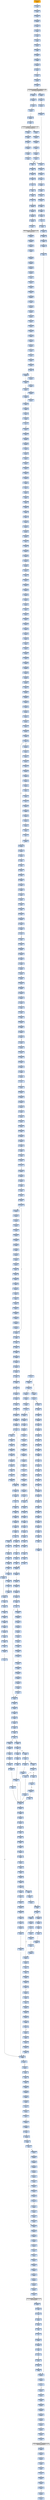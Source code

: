 strict digraph G {
	graph [bgcolor=transparent,
		name=G
	];
	node [color=lightsteelblue,
		fillcolor=lightsteelblue,
		shape=rectangle,
		style=filled
	];
	"0x00441e9a"	[label="0x00441e9a
jmp"];
	"0x00441ef7"	[label="0x00441ef7
cmpl"];
	"0x00441e9a" -> "0x00441ef7"	[color="#000000"];
	"0x004410bc"	[label="0x004410bc
pushl"];
	"0x004410be"	[label="0x004410be
call"];
	"0x004410bc" -> "0x004410be"	[color="#000000"];
	"0x00441e39"	[label="0x00441e39
movl"];
	"0x00441e3c"	[label="0x00441e3c
shll"];
	"0x00441e39" -> "0x00441e3c"	[color="#000000"];
	"0x004418eb"	[label="0x004418eb
andl"];
	"0x004418f0"	[label="0x004418f0
subl"];
	"0x004418eb" -> "0x004418f0"	[color="#000000"];
	"0x00441a86"	[label="0x00441a86
pushl"];
	"0x00441a87"	[label="0x00441a87
movl"];
	"0x00441a86" -> "0x00441a87"	[color="#000000"];
	"0x004419c9"	[label="0x004419c9
movl"];
	"0x004419cc"	[label="0x004419cc
movl"];
	"0x004419c9" -> "0x004419cc"	[color="#000000"];
	"0x00441002"	[label="0x00441002
call"];
	"0x0044100a"	[label="0x0044100a
popl"];
	"0x00441002" -> "0x0044100a"	[color="#000000"];
	"0x00441935"	[label="0x00441935
movl"];
	"0x00441939"	[label="0x00441939
movl"];
	"0x00441935" -> "0x00441939"	[color="#000000"];
	"0x004419a3"	[label="0x004419a3
popl"];
	"0x004419a4"	[label="0x004419a4
movb"];
	"0x004419a3" -> "0x004419a4"	[color="#000000"];
	"0x0044103c"	[label="0x0044103c
call"];
	GETMODULEHANDLEA_KERNEL32_DLL	[color=lightgrey,
		fillcolor=lightgrey,
		label="GETMODULEHANDLEA_KERNEL32_DLL
GETMODULEHANDLEA"];
	"0x0044103c" -> GETMODULEHANDLEA_KERNEL32_DLL	[color="#000000"];
	"0x00441287"	[label="0x00441287
testl"];
	GETMODULEHANDLEA_KERNEL32_DLL -> "0x00441287"	[color="#000000"];
	"0x00441042"	[label="0x00441042
movl"];
	GETMODULEHANDLEA_KERNEL32_DLL -> "0x00441042"	[color="#000000"];
	"0x00441a82"	[label="0x00441a82
popl"];
	"0x00441a83"	[label="0x00441a83
ret"];
	"0x00441a82" -> "0x00441a83"	[color="#000000"];
	"0x00441ef5"	[label="0x00441ef5
addl"];
	"0x00441ef5" -> "0x00441ef7"	[color="#000000"];
	"0x00441eae"	[label="0x00441eae
movb"];
	"0x00441eb2"	[label="0x00441eb2
movl"];
	"0x00441eae" -> "0x00441eb2"	[color="#000000"];
	"0x00441af8"	[label="0x00441af8
popl"];
	"0x00441af9"	[label="0x00441af9
addl"];
	"0x00441af8" -> "0x00441af9"	[color="#000000"];
	"0x00441926"	[label="0x00441926
addl"];
	"0x00441929"	[label="0x00441929
incl"];
	"0x00441926" -> "0x00441929"	[color="#000000"];
	"0x00441e55"	[label="0x00441e55
addl"];
	"0x00441e58"	[label="0x00441e58
orl"];
	"0x00441e55" -> "0x00441e58"	[color="#000000"];
	VIRTUALPROTECT_KERNEL32_DLL	[color=lightgrey,
		fillcolor=lightgrey,
		label="VIRTUALPROTECT_KERNEL32_DLL
VIRTUALPROTECT"];
	"0x004413ff"	[label="0x004413ff
popl"];
	VIRTUALPROTECT_KERNEL32_DLL -> "0x004413ff"	[color="#000000"];
	"0x00441a89"	[label="0x00441a89
xorl"];
	"0x00441a87" -> "0x00441a89"	[color="#000000"];
	"0x00441e41"	[label="0x00441e41
incl"];
	"0x00441e42"	[label="0x00441e42
movb"];
	"0x00441e41" -> "0x00441e42"	[color="#000000"];
	"0x00441cc3"	[label="0x00441cc3
jne"];
	"0x00441ccd"	[label="0x00441ccd
movb"];
	"0x00441cc3" -> "0x00441ccd"	[color="#000000",
		label=T];
	"0x00441cc5"	[label="0x00441cc5
incl"];
	"0x00441cc3" -> "0x00441cc5"	[color="#000000",
		label=F];
	"0x00441831"	[label="0x00441831
ret"];
	"0x00441af1"	[label="0x00441af1
movl"];
	"0x00441831" -> "0x00441af1"	[color="#000000"];
	"0x004418d3"	[label="0x004418d3
jl"];
	"0x00441922"	[label="0x00441922
movl"];
	"0x004418d3" -> "0x00441922"	[color="#000000",
		label=T];
	"0x004418d5"	[label="0x004418d5
movl"];
	"0x004418d3" -> "0x004418d5"	[color="#000000",
		label=F];
	"0x00441d3c"	[label="0x00441d3c
movl"];
	"0x00441d3e"	[label="0x00441d3e
movl"];
	"0x00441d3c" -> "0x00441d3e"	[color="#000000"];
	"0x00441ee0"	[label="0x00441ee0
addl"];
	"0x00441ee2"	[label="0x00441ee2
shrl"];
	"0x00441ee0" -> "0x00441ee2"	[color="#000000"];
	"0x00441367"	[label="0x00441367
addl"];
	"0x0044136e"	[label="0x0044136e
jmp"];
	"0x00441367" -> "0x0044136e"	[color="#000000"];
	"0x00441900"	[label="0x00441900
movl"];
	"0x00441904"	[label="0x00441904
shll"];
	"0x00441900" -> "0x00441904"	[color="#000000"];
	"0x00441a07"	[label="0x00441a07
jae"];
	"0x00441a1d"	[label="0x00441a1d
cmpl"];
	"0x00441a07" -> "0x00441a1d"	[color="#000000",
		label=T];
	"0x00441a09"	[label="0x00441a09
movl"];
	"0x00441a07" -> "0x00441a09"	[color="#000000",
		label=F];
	"0x00441b71"	[label="0x00441b71
pushl"];
	"0x00441b72"	[label="0x00441b72
pushl"];
	"0x00441b71" -> "0x00441b72"	[color="#000000"];
	"0x004412be"	[label="0x004412be
addl"];
	"0x004412c0"	[label="0x004412c0
addl"];
	"0x004412be" -> "0x004412c0"	[color="#000000"];
	"0x004417de"	[label="0x004417de
movl"];
	"0x004417e0"	[label="0x004417e0
movl"];
	"0x004417de" -> "0x004417e0"	[color="#000000"];
	"0x00441406"	[label="0x00441406
addl"];
	"0x0044140c"	[label="0x0044140c
popl"];
	"0x00441406" -> "0x0044140c"	[color="#000000"];
	"0x004419a6"	[label="0x004419a6
popl"];
	"0x004419a7"	[label="0x004419a7
addl"];
	"0x004419a6" -> "0x004419a7"	[color="#000000"];
	VIRTUALFREE_KERNEL32_DLL	[color=lightgrey,
		fillcolor=lightgrey,
		label="VIRTUALFREE_KERNEL32_DLL
VIRTUALFREE"];
	"0x004411a8"	[label="0x004411a8
movl"];
	VIRTUALFREE_KERNEL32_DLL -> "0x004411a8"	[color="#000000"];
	"0x00441b98"	[label="0x00441b98
movb"];
	"0x00441b9c"	[label="0x00441b9c
incl"];
	"0x00441b98" -> "0x00441b9c"	[color="#000000"];
	"0x00441879"	[label="0x00441879
movl"];
	"0x0044187e"	[label="0x0044187e
movl"];
	"0x00441879" -> "0x0044187e"	[color="#000000"];
	"0x00441f4c"	[label="0x00441f4c
movb"];
	"0x00441f4e"	[label="0x00441f4e
movb"];
	"0x00441f4c" -> "0x00441f4e"	[color="#000000"];
	"0x00441f31"	[label="0x00441f31
movl"];
	"0x00441f37"	[label="0x00441f37
movl"];
	"0x00441f31" -> "0x00441f37"	[color="#000000"];
	"0x00441e72"	[label="0x00441e72
subl"];
	"0x00441e74"	[label="0x00441e74
addl"];
	"0x00441e72" -> "0x00441e74"	[color="#000000"];
	"0x0044199d"	[label="0x0044199d
cmpl"];
	"0x0044199f"	[label="0x0044199f
jb"];
	"0x0044199d" -> "0x0044199f"	[color="#000000"];
	"0x004416eb"	[label="0x004416eb
pushl"];
	"0x004416ec"	[label="0x004416ec
leal"];
	"0x004416eb" -> "0x004416ec"	[color="#000000"];
	"0x00441cb9"	[label="0x00441cb9
xorl"];
	"0x00441cbb"	[label="0x00441cbb
cmpb"];
	"0x00441cb9" -> "0x00441cbb"	[color="#000000"];
	"0x004418a5"	[label="0x004418a5
movl"];
	"0x004418a9"	[label="0x004418a9
shll"];
	"0x004418a5" -> "0x004418a9"	[color="#000000"];
	"0x00441a8b"	[label="0x00441a8b
xorl"];
	"0x00441a89" -> "0x00441a8b"	[color="#000000"];
	"0x004417d9"	[label="0x004417d9
addl"];
	"0x004417db"	[label="0x004417db
movl"];
	"0x004417d9" -> "0x004417db"	[color="#000000"];
	"0x00441400"	[label="0x00441400
movl"];
	"0x004413ff" -> "0x00441400"	[color="#000000"];
	"0x004417e5"	[label="0x004417e5
jae"];
	"0x004417e7"	[label="0x004417e7
popl"];
	"0x004417e5" -> "0x004417e7"	[color="#000000",
		label=F];
	"0x00441a2c"	[label="0x00441a2c
cmpl"];
	"0x00441a2f"	[label="0x00441a2f
jae"];
	"0x00441a2c" -> "0x00441a2f"	[color="#000000"];
	"0x00441e2b"	[label="0x00441e2b
movl"];
	"0x00441e2e"	[label="0x00441e2e
leal"];
	"0x00441e2b" -> "0x00441e2e"	[color="#000000"];
	"0x00441f61"	[label="0x00441f61
movl"];
	"0x00441f63"	[label="0x00441f63
jmp"];
	"0x00441f61" -> "0x00441f63"	[color="#000000"];
	"0x004419d0"	[label="0x004419d0
shll"];
	"0x004419cc" -> "0x004419d0"	[color="#000000"];
	"0x00441bad"	[label="0x00441bad
movl"];
	"0x00441baf"	[label="0x00441baf
call"];
	"0x00441bad" -> "0x00441baf"	[color="#000000"];
	"0x00441055"	[label="0x00441055
stosl"];
	"0x00441056"	[label="0x00441056
movb"];
	"0x00441055" -> "0x00441056"	[color="#000000"];
	"0x004417bd"	[label="0x004417bd
incl"];
	"0x004417be"	[label="0x004417be
movb"];
	"0x004417bd" -> "0x004417be"	[color="#000000"];
	"0x00441a27"	[label="0x00441a27
addl"];
	"0x00441a2a"	[label="0x00441a2a
jmp"];
	"0x00441a27" -> "0x00441a2a"	[color="#000000"];
	"0x00441840"	[label="0x00441840
movl"];
	"0x00441845"	[label="0x00441845
movl"];
	"0x00441840" -> "0x00441845"	[color="#000000"];
	"0x004412b3"	[label="0x004412b3
addl"];
	"0x004412b9"	[label="0x004412b9
movl"];
	"0x004412b3" -> "0x004412b9"	[color="#000000"];
	"0x00441398"	[label="0x00441398
pushl"];
	"0x0044139a"	[label="0x0044139a
pushl"];
	"0x00441398" -> "0x0044139a"	[color="#000000"];
	"0x00441a16"	[label="0x00441a16
movb"];
	"0x00441a19"	[label="0x00441a19
movl"];
	"0x00441a16" -> "0x00441a19"	[color="#000000"];
	"0x00441a5d"	[label="0x00441a5d
addl"];
	"0x00441a5f"	[label="0x00441a5f
movl"];
	"0x00441a5d" -> "0x00441a5f"	[color="#000000"];
	"0x004410b7"	[label="0x004410b7
pushl"];
	"0x004410b7" -> "0x004410bc"	[color="#000000"];
	"0x0044108d"	[label="0x0044108d
movl"];
	"0x00441093"	[label="0x00441093
orl"];
	"0x0044108d" -> "0x00441093"	[color="#000000"];
	"0x0044103b"	[label="0x0044103b
pushl"];
	"0x0044103b" -> "0x0044103c"	[color="#000000"];
	"0x00441966"	[label="0x00441966
movl"];
	"0x0044196d"	[label="0x0044196d
movb"];
	"0x00441966" -> "0x0044196d"	[color="#000000"];
	"0x00441161"	[label="0x00441161
movl"];
	"0x00441163"	[label="0x00441163
addl"];
	"0x00441161" -> "0x00441163"	[color="#000000"];
	"0x00441e3f"	[label="0x00441e3f
movb"];
	"0x00441e3f" -> "0x00441e41"	[color="#000000"];
	"0x00441ee4"	[label="0x00441ee4
movl"];
	"0x00441ee2" -> "0x00441ee4"	[color="#000000"];
	"0x0044104e"	[label="0x0044104e
pushl"];
	"0x0044104f"	[label="0x0044104f
call"];
	"0x0044104e" -> "0x0044104f"	[color="#000000"];
	"0x00441a31"	[label="0x00441a31
movl"];
	"0x00441a36"	[label="0x00441a36
jmp"];
	"0x00441a31" -> "0x00441a36"	[color="#000000"];
	"0x00441f57"	[label="0x00441f57
movl"];
	"0x00441f5b"	[label="0x00441f5b
addl"];
	"0x00441f57" -> "0x00441f5b"	[color="#000000"];
	"0x00441960"	[label="0x00441960
xorl"];
	"0x00441962"	[label="0x00441962
testl"];
	"0x00441960" -> "0x00441962"	[color="#000000"];
	"0x004417ad"	[label="0x004417ad
pushl"];
	"0x004417ae"	[label="0x004417ae
cmpl"];
	"0x004417ad" -> "0x004417ae"	[color="#000000"];
	"0x00441f82"	[label="0x00441f82
popl"];
	"0x00441f83"	[label="0x00441f83
movb"];
	"0x00441f82" -> "0x00441f83"	[color="#000000"];
	"0x00441416"	[label="0x00441416
jne"];
	"0x00441420"	[label="0x00441420
pushl"];
	"0x00441416" -> "0x00441420"	[color="#000000",
		label=T];
	"0x00441e82"	[label="0x00441e82
andl"];
	"0x00441e88"	[label="0x00441e88
shrl"];
	"0x00441e82" -> "0x00441e88"	[color="#000000"];
	"0x00441a75"	[label="0x00441a75
addl"];
	"0x00441a77"	[label="0x00441a77
movl"];
	"0x00441a75" -> "0x00441a77"	[color="#000000"];
	"0x00441a5a"	[label="0x00441a5a
movl"];
	"0x00441a5a" -> "0x00441a5d"	[color="#000000"];
	"0x004418c9"	[label="0x004418c9
cmpl"];
	"0x004418cc"	[label="0x004418cc
movl"];
	"0x004418c9" -> "0x004418cc"	[color="#000000"];
	"0x00441866"	[label="0x00441866
movb"];
	"0x00441869"	[label="0x00441869
movl"];
	"0x00441866" -> "0x00441869"	[color="#000000"];
	"0x00441a22"	[label="0x00441a22
cmpl"];
	"0x00441a25"	[label="0x00441a25
sbbl"];
	"0x00441a22" -> "0x00441a25"	[color="#000000"];
	"0x0044102f"	[label="0x0044102f
jne"];
	"0x00441035"	[label="0x00441035
leal"];
	"0x0044102f" -> "0x00441035"	[color="#000000",
		label=F];
	"0x00441882"	[label="0x00441882
movl"];
	"0x0044187e" -> "0x00441882"	[color="#000000"];
	"0x004410f1"	[label="0x004410f1
pushl"];
	"0x004410f7"	[label="0x004410f7
pushl"];
	"0x004410f1" -> "0x004410f7"	[color="#000000"];
	"0x00441949"	[label="0x00441949
je"];
	"0x0044195a"	[label="0x0044195a
movl"];
	"0x00441949" -> "0x0044195a"	[color="#000000",
		label=T];
	"0x0044198b"	[label="0x0044198b
movl"];
	"0x0044198f"	[label="0x0044198f
leal"];
	"0x0044198b" -> "0x0044198f"	[color="#000000"];
	"0x00441ce7"	[label="0x00441ce7
popl"];
	"0x00441ce8"	[label="0x00441ce8
movb"];
	"0x00441ce7" -> "0x00441ce8"	[color="#000000"];
	"0x0044111d"	[label="0x0044111d
xorl"];
	"0x0044111f"	[label="0x0044111f
orl"];
	"0x0044111d" -> "0x0044111f"	[color="#000000"];
	"0x00441d2d"	[label="0x00441d2d
cmpl"];
	"0x00441d32"	[label="0x00441d32
jae"];
	"0x00441d2d" -> "0x00441d32"	[color="#000000"];
	"0x00441062"	[label="0x00441062
jmp"];
	"0x00441062" -> "0x0044108d"	[color="#000000"];
	"0x00441405"	[label="0x00441405
pushl"];
	"0x00441400" -> "0x00441405"	[color="#000000"];
	"0x00441ab3"	[label="0x00441ab3
jb"];
	"0x00441ab5"	[label="0x00441ab5
movl"];
	"0x00441ab3" -> "0x00441ab5"	[color="#000000",
		label=F];
	"0x00441d3a"	[label="0x00441d3a
incl"];
	"0x00441d3b"	[label="0x00441d3b
incl"];
	"0x00441d3a" -> "0x00441d3b"	[color="#000000"];
	"0x00441b6c"	[label="0x00441b6c
pushl"];
	"0x00441b6d"	[label="0x00441b6d
pushl"];
	"0x00441b6c" -> "0x00441b6d"	[color="#000000"];
	"0x00441a44"	[label="0x00441a44
cmpl"];
	"0x00441a47"	[label="0x00441a47
jae"];
	"0x00441a44" -> "0x00441a47"	[color="#000000"];
	"0x00441f86"	[label="0x00441f86
addl"];
	"0x00441f89"	[label="0x00441f89
ret"];
	"0x00441f86" -> "0x00441f89"	[color="#000000"];
	"0x004412c8"	[label="0x004412c8
je"];
	"0x00441373"	[label="0x00441373
movl"];
	"0x004412c8" -> "0x00441373"	[color="#000000",
		label=T];
	"0x004412c6"	[label="0x004412c6
testl"];
	"0x004412c0" -> "0x004412c6"	[color="#000000"];
	"0x00441ac2"	[label="0x00441ac2
call"];
	"0x0044180f"	[label="0x0044180f
movl"];
	"0x00441ac2" -> "0x0044180f"	[color="#000000"];
	"0x00441106"	[label="0x00441106
jne"];
	"0x00441155"	[label="0x00441155
jmp"];
	"0x00441106" -> "0x00441155"	[color="#000000",
		label=T];
	"0x00441108"	[label="0x00441108
incb"];
	"0x00441106" -> "0x00441108"	[color="#000000",
		label=F];
	"0x00441726"	[label="0x00441726
movl"];
	"0x00441729"	[label="0x00441729
addl"];
	"0x00441726" -> "0x00441729"	[color="#000000"];
	"0x004410fc"	[label="0x004410fc
call"];
	"0x004416c8"	[label="0x004416c8
movl"];
	"0x004410fc" -> "0x004416c8"	[color="#000000"];
	"0x00441f3d"	[label="0x00441f3d
incl"];
	"0x00441f3e"	[label="0x00441f3e
leal"];
	"0x00441f3d" -> "0x00441f3e"	[color="#000000"];
	"0x004410eb"	[label="0x004410eb
addl"];
	"0x004410eb" -> "0x004410f1"	[color="#000000"];
	"0x00441911"	[label="0x00441911
movl"];
	"0x00441915"	[label="0x00441915
andl"];
	"0x00441911" -> "0x00441915"	[color="#000000"];
	"0x00441f03"	[label="0x00441f03
testl"];
	"0x00441f05"	[label="0x00441f05
je"];
	"0x00441f03" -> "0x00441f05"	[color="#000000"];
	"0x00441022"	[label="0x00441022
cmpl"];
	"0x00441029"	[label="0x00441029
movl"];
	"0x00441022" -> "0x00441029"	[color="#000000"];
	"0x00441271"	[label="0x00441271
movl"];
	"0x00441274"	[label="0x00441274
testl"];
	"0x00441271" -> "0x00441274"	[color="#000000"];
	"0x004412f0"	[label="0x004412f0
popl"];
	"0x004412f1"	[label="0x004412f1
jne"];
	"0x004412f0" -> "0x004412f1"	[color="#000000"];
	"0x004417e8"	[label="0x004417e8
movl"];
	"0x004417e7" -> "0x004417e8"	[color="#000000"];
	"0x00441eec"	[label="0x00441eec
subl"];
	"0x00441eee"	[label="0x00441eee
andl"];
	"0x00441eec" -> "0x00441eee"	[color="#000000"];
	"0x004419f4"	[label="0x004419f4
movl"];
	"0x004419f9"	[label="0x004419f9
subl"];
	"0x004419f4" -> "0x004419f9"	[color="#000000"];
	"0x0044190f"	[label="0x0044190f
movl"];
	"0x0044190f" -> "0x00441911"	[color="#000000"];
	"0x00441f0d"	[label="0x00441f0d
movl"];
	"0x00441f14"	[label="0x00441f14
jmp"];
	"0x00441f0d" -> "0x00441f14"	[color="#000000"];
	"0x00441a6f"	[label="0x00441a6f
shrl"];
	"0x00441a71"	[label="0x00441a71
movl"];
	"0x00441a6f" -> "0x00441a71"	[color="#000000"];
	"0x00441a6c"	[label="0x00441a6c
subl"];
	"0x00441a6e"	[label="0x00441a6e
popl"];
	"0x00441a6c" -> "0x00441a6e"	[color="#000000"];
	"0x00441ec8"	[label="0x00441ec8
cmpl"];
	"0x00441ecb"	[label="0x00441ecb
movl"];
	"0x00441ec8" -> "0x00441ecb"	[color="#000000"];
	"0x00441e7d"	[label="0x00441e7d
movl"];
	"0x00441e80"	[label="0x00441e80
subl"];
	"0x00441e7d" -> "0x00441e80"	[color="#000000"];
	"0x00441b5a"	[label="0x00441b5a
call"];
	"0x00441b63"	[label="0x00441b63
subl"];
	"0x00441b5a" -> "0x00441b63"	[color="#000000"];
	"0x00441b55"	[label="0x00441b55
repz"];
	"0x00441b57"	[label="0x00441b57
movl"];
	"0x00441b55" -> "0x00441b57"	[color="#000000"];
	"0x00441e26"	[label="0x00441e26
cmpl"];
	"0x00441e29"	[label="0x00441e29
jb"];
	"0x00441e26" -> "0x00441e29"	[color="#000000"];
	"0x0044105d"	[label="0x0044105d
jne"];
	"0x0044105f"	[label="0x0044105f
leal"];
	"0x0044105d" -> "0x0044105f"	[color="#000000",
		label=F];
	"0x00441172"	[label="0x00441172
repz"];
	"0x00441174"	[label="0x00441174
movl"];
	"0x00441172" -> "0x00441174"	[color="#000000"];
	"0x0044193d"	[label="0x0044193d
jge"];
	"0x00441943"	[label="0x00441943
cmpl"];
	"0x0044193d" -> "0x00441943"	[color="#000000",
		label=F];
	"0x00441a1b"	[label="0x00441a1b
jmp"];
	"0x00441a19" -> "0x00441a1b"	[color="#000000"];
	"0x00441eb8"	[label="0x00441eb8
movl"];
	"0x00441ebc"	[label="0x00441ebc
andl"];
	"0x00441eb8" -> "0x00441ebc"	[color="#000000"];
	"0x004417a8"	[label="0x004417a8
movl"];
	"0x004417a8" -> "0x004417ad"	[color="#000000"];
	"0x004418e9"	[label="0x004418e9
movl"];
	"0x004418e9" -> "0x004418eb"	[color="#000000"];
	"0x00441f49"	[label="0x00441f49
subl"];
	"0x00441f4b"	[label="0x00441f4b
incl"];
	"0x00441f49" -> "0x00441f4b"	[color="#000000"];
	"0x00441095"	[label="0x00441095
je"];
	"0x00441093" -> "0x00441095"	[color="#000000"];
	"0x00441f25"	[label="0x00441f25
movl"];
	"0x00441f2b"	[label="0x00441f2b
movl"];
	"0x00441f25" -> "0x00441f2b"	[color="#000000"];
	"0x0044183d"	[label="0x0044183d
movl"];
	"0x0044183f"	[label="0x0044183f
pushl"];
	"0x0044183d" -> "0x0044183f"	[color="#000000"];
	"0x004418c4"	[label="0x004418c4
movl"];
	"0x004418c7"	[label="0x004418c7
addl"];
	"0x004418c4" -> "0x004418c7"	[color="#000000"];
	"0x004412a2"	[label="0x004412a2
movl"];
	"0x0044136e" -> "0x004412a2"	[color="#000000"];
	"0x004419c7"	[label="0x004419c7
movl"];
	"0x004419c7" -> "0x004419c9"	[color="#000000"];
	"0x004419d3"	[label="0x004419d3
andl"];
	"0x004419d9"	[label="0x004419d9
orl"];
	"0x004419d3" -> "0x004419d9"	[color="#000000"];
	"0x00441f45"	[label="0x00441f45
jae"];
	"0x00441f47"	[label="0x00441f47
movl"];
	"0x00441f45" -> "0x00441f47"	[color="#000000",
		label=F];
	"0x00441103"	[label="0x00441103
cmpb"];
	"0x00441103" -> "0x00441106"	[color="#000000"];
	"0x004411ae"	[label="0x004411ae
orl"];
	"0x004411a8" -> "0x004411ae"	[color="#000000"];
	"0x0044183f" -> "0x00441840"	[color="#000000"];
	"0x00441aaf"	[label="0x00441aaf
incl"];
	"0x00441ab0"	[label="0x00441ab0
cmpl"];
	"0x00441aaf" -> "0x00441ab0"	[color="#000000"];
	"0x00441f07"	[label="0x00441f07
movl"];
	"0x00441f07" -> "0x00441f0d"	[color="#000000"];
	"0x004416dc"	[label="0x004416dc
movl"];
	"0x004416e3"	[label="0x004416e3
movl"];
	"0x004416dc" -> "0x004416e3"	[color="#000000"];
	"0x004411b0"	[label="0x004411b0
je"];
	"0x004411ae" -> "0x004411b0"	[color="#000000"];
	"0x00441cb2"	[label="0x00441cb2
movb"];
	"0x00441cb2" -> "0x00441cb9"	[color="#000000"];
	"0x00441a3d"	[label="0x00441a3d
movl"];
	"0x00441a42"	[label="0x00441a42
jmp"];
	"0x00441a3d" -> "0x00441a42"	[color="#000000"];
	"0x00441e6d"	[label="0x00441e6d
movl"];
	"0x00441e6d" -> "0x00441e72"	[color="#000000"];
	"0x00441a62"	[label="0x00441a62
movl"];
	"0x00441a5f" -> "0x00441a62"	[color="#000000"];
	"0x00441ccb"	[label="0x00441ccb
jmp"];
	"0x00441cd4"	[label="0x00441cd4
movl"];
	"0x00441ccb" -> "0x00441cd4"	[color="#000000"];
	"0x00441e5a"	[label="0x00441e5a
movl"];
	"0x00441e58" -> "0x00441e5a"	[color="#000000"];
	"0x00441871"	[label="0x00441871
incl"];
	"0x00441872"	[label="0x00441872
incl"];
	"0x00441871" -> "0x00441872"	[color="#000000"];
	"0x00441b0d"	[label="0x00441b0d
movl"];
	"0x00441b0f"	[label="0x00441b0f
leal"];
	"0x00441b0d" -> "0x00441b0f"	[color="#000000"];
	"0x00441abd"	[label="0x00441abd
pushl"];
	"0x00441abd" -> "0x00441ac2"	[color="#000000"];
	"0x00441a8d"	[label="0x00441a8d
leal"];
	"0x00441a8b" -> "0x00441a8d"	[color="#000000"];
	"0x00441918"	[label="0x00441918
repz"];
	"0x0044191a"	[label="0x0044191a
movl"];
	"0x00441918" -> "0x0044191a"	[color="#000000"];
	"0x00441cea"	[label="0x00441cea
popl"];
	"0x00441ce8" -> "0x00441cea"	[color="#000000"];
	"0x00441365"	[label="0x00441365
movl"];
	"0x004412f1" -> "0x00441365"	[color="#000000",
		label=T];
	"0x004419a1"	[label="0x004419a1
popl"];
	"0x004419a2"	[label="0x004419a2
popl"];
	"0x004419a1" -> "0x004419a2"	[color="#000000"];
	"0x00441931"	[label="0x00441931
movl"];
	"0x00441931" -> "0x00441935"	[color="#000000"];
	"0x004419d0" -> "0x004419d3"	[color="#000000"];
	"0x004416d2"	[label="0x004416d2
leal"];
	"0x004416d6"	[label="0x004416d6
pushl"];
	"0x004416d2" -> "0x004416d6"	[color="#000000"];
	"0x00441bac"	[label="0x00441bac
pushl"];
	"0x00441bac" -> "0x00441bad"	[color="#000000"];
	"0x00441b08"	[label="0x00441b08
movl"];
	"0x00441b0c"	[label="0x00441b0c
pushl"];
	"0x00441b08" -> "0x00441b0c"	[color="#000000"];
	"0x0044188e"	[label="0x0044188e
movl"];
	"0x00441892"	[label="0x00441892
movl"];
	"0x0044188e" -> "0x00441892"	[color="#000000"];
	"0x004419e1"	[label="0x004419e1
movl"];
	"0x004419e4"	[label="0x004419e4
movl"];
	"0x004419e1" -> "0x004419e4"	[color="#000000"];
	"0x0044140f"	[label="0x0044140f
movl"];
	"0x00441415"	[label="0x00441415
popa"];
	"0x0044140f" -> "0x00441415"	[color="#000000"];
	"0x0044110f"	[label="0x0044110f
pushl"];
	"0x00441110"	[label="0x00441110
pushl"];
	"0x0044110f" -> "0x00441110"	[color="#000000"];
	"0x0044190d"	[label="0x0044190d
repz"];
	"0x0044190d" -> "0x0044190f"	[color="#000000"];
	"0x004417f2"	[label="0x004417f2
subl"];
	"0x004417f4"	[label="0x004417f4
shrl"];
	"0x004417f2" -> "0x004417f4"	[color="#000000"];
	"0x0044100e"	[label="0x0044100e
call"];
	"0x00441014"	[label="0x00441014
popl"];
	"0x0044100e" -> "0x00441014"	[color="#000000"];
	"0x00441a25" -> "0x00441a27"	[color="#000000"];
	"0x004410a1"	[label="0x004410a1
leal"];
	"0x00441095" -> "0x004410a1"	[color="#000000",
		label=T];
	"0x00441179"	[label="0x00441179
repz"];
	"0x0044117b"	[label="0x0044117b
popl"];
	"0x00441179" -> "0x0044117b"	[color="#000000"];
	"0x00441b59"	[label="0x00441b59
stosb"];
	"0x00441b57" -> "0x00441b59"	[color="#000000"];
	"0x00441378"	[label="0x00441378
movl"];
	"0x0044137b"	[label="0x0044137b
addl"];
	"0x00441378" -> "0x0044137b"	[color="#000000"];
	"0x004419b1"	[label="0x004419b1
pushl"];
	"0x004419b2"	[label="0x004419b2
pushl"];
	"0x004419b1" -> "0x004419b2"	[color="#000000"];
	"0x00441114"	[label="0x00441114
subl"];
	"0x00441117"	[label="0x00441117
movl"];
	"0x00441114" -> "0x00441117"	[color="#000000"];
	"0x004417ee"	[label="0x004417ee
movl"];
	"0x004417ee" -> "0x004417f2"	[color="#000000"];
	"0x00441e80" -> "0x00441e82"	[color="#000000"];
	"0x00441aa8"	[label="0x00441aa8
addl"];
	"0x00441aab"	[label="0x00441aab
shll"];
	"0x00441aa8" -> "0x00441aab"	[color="#000000"];
	"0x00441058"	[label="0x00441058
scasb"];
	"0x00441056" -> "0x00441058"	[color="#000000"];
	"0x00441a11"	[label="0x00441a11
shrl"];
	"0x00441a14"	[label="0x00441a14
xorl"];
	"0x00441a11" -> "0x00441a14"	[color="#000000"];
	"0x00441f85"	[label="0x00441f85
popl"];
	"0x00441f83" -> "0x00441f85"	[color="#000000"];
	"0x004417c2"	[label="0x004417c2
movl"];
	"0x004417be" -> "0x004417c2"	[color="#000000"];
	"0x004419ad"	[label="0x004419ad
ret"];
	"0x004419a7" -> "0x004419ad"	[color="#000000"];
	"0x00441f43"	[label="0x00441f43
movl"];
	"0x00441f43" -> "0x00441f45"	[color="#000000"];
	"0x0044139d"	[label="0x0044139d
pushl"];
	"0x0044139e"	[label="0x0044139e
call"];
	"0x0044139d" -> "0x0044139e"	[color="#000000"];
	"0x00441806"	[label="0x00441806
popl"];
	"0x00441807"	[label="0x00441807
movl"];
	"0x00441806" -> "0x00441807"	[color="#000000"];
	"0x0044115f"	[label="0x0044115f
movl"];
	"0x00441155" -> "0x0044115f"	[color="#000000"];
	"0x00441826"	[label="0x00441826
movl"];
	"0x0044182c"	[label="0x0044182c
addl"];
	"0x00441826" -> "0x0044182c"	[color="#000000"];
	"0x00441384"	[label="0x00441384
jmp"];
	"0x00441384" -> "0x00441271"	[color="#000000"];
	"0x00441b74"	[label="0x00441b74
movl"];
	"0x00441b72" -> "0x00441b74"	[color="#000000"];
	"0x00441b69"	[label="0x00441b69
pushl"];
	"0x00441b6a"	[label="0x00441b6a
movl"];
	"0x00441b69" -> "0x00441b6a"	[color="#000000"];
	"0x00441ce6"	[label="0x00441ce6
popl"];
	"0x00441ce6" -> "0x00441ce7"	[color="#000000"];
	"0x00441993"	[label="0x00441993
incl"];
	"0x00441994"	[label="0x00441994
movl"];
	"0x00441993" -> "0x00441994"	[color="#000000"];
	"0x004418f2"	[label="0x004418f2
addl"];
	"0x004418f0" -> "0x004418f2"	[color="#000000"];
	"0x00441ece"	[label="0x00441ece
movl"];
	"0x00441ed1"	[label="0x00441ed1
jae"];
	"0x00441ece" -> "0x00441ed1"	[color="#000000"];
	"0x00441986"	[label="0x00441986
xorl"];
	"0x00441988"	[label="0x00441988
movb"];
	"0x00441986" -> "0x00441988"	[color="#000000"];
	"0x00441389"	[label="0x00441389
movl"];
	"0x0044138f"	[label="0x0044138f
movl"];
	"0x00441389" -> "0x0044138f"	[color="#000000"];
	"0x00441e31"	[label="0x00441e31
cmpl"];
	"0x00441e34"	[label="0x00441e34
jb"];
	"0x00441e31" -> "0x00441e34"	[color="#000000"];
	"0x00441a58"	[label="0x00441a58
movl"];
	"0x00441a58" -> "0x00441a5a"	[color="#000000"];
	"0x0044137e"	[label="0x0044137e
movl"];
	"0x0044137b" -> "0x0044137e"	[color="#000000"];
	"0x00441afe"	[label="0x00441afe
popl"];
	"0x00441af9" -> "0x00441afe"	[color="#000000"];
	"0x00441bb4"	[label="0x00441bb4
testb"];
	"0x004419ad" -> "0x00441bb4"	[color="#000000"];
	"0x00441ca3"	[label="0x00441ca3
testb"];
	"0x004419ad" -> "0x00441ca3"	[color="#000000"];
	"0x0044189a"	[label="0x0044189a
movl"];
	"0x00441892" -> "0x0044189a"	[color="#000000"];
	"0x004416ea"	[label="0x004416ea
pushl"];
	"0x004416e3" -> "0x004416ea"	[color="#000000"];
	"0x0044100b"	[label="0x0044100b
incl"];
	"0x0044100c"	[label="0x0044100c
pushl"];
	"0x0044100b" -> "0x0044100c"	[color="#000000"];
	"0x00441a20"	[label="0x00441a20
jae"];
	"0x00441a1d" -> "0x00441a20"	[color="#000000"];
	"0x0044185c"	[label="0x0044185c
cmpl"];
	"0x0044185e"	[label="0x0044185e
movl"];
	"0x0044185c" -> "0x0044185e"	[color="#000000"];
	"0x0044183a"	[label="0x0044183a
pushl"];
	"0x0044183b"	[label="0x0044183b
pushl"];
	"0x0044183a" -> "0x0044183b"	[color="#000000"];
	"0x00441964"	[label="0x00441964
jbe"];
	"0x00441962" -> "0x00441964"	[color="#000000"];
	"0x0044192b"	[label="0x0044192b
addl"];
	"0x0044192e"	[label="0x0044192e
cmpl"];
	"0x0044192b" -> "0x0044192e"	[color="#000000"];
	"0x004418f8"	[label="0x004418f8
movb"];
	"0x004418fa"	[label="0x004418fa
movl"];
	"0x004418f8" -> "0x004418fa"	[color="#000000"];
	"0x00441718"	[label="0x00441718
testb"];
	"0x00441f89" -> "0x00441718"	[color="#000000"];
	"0x00441834"	[label="0x00441834
subl"];
	"0x00441834" -> "0x0044183a"	[color="#000000"];
	"0x00441ab9"	[label="0x00441ab9
leal"];
	"0x00441abc"	[label="0x00441abc
pushl"];
	"0x00441ab9" -> "0x00441abc"	[color="#000000"];
	"0x0044117c"	[label="0x0044117c
pushl"];
	"0x0044117b" -> "0x0044117c"	[color="#000000"];
	"0x00441059"	[label="0x00441059
jne"];
	"0x00441058" -> "0x00441059"	[color="#000000"];
	"0x00441b59" -> "0x00441b5a"	[color="#000000"];
	"0x004419b0"	[label="0x004419b0
pushl"];
	"0x004419b0" -> "0x004419b1"	[color="#000000"];
	"0x00441b6e"	[label="0x00441b6e
leal"];
	"0x00441b6e" -> "0x00441b71"	[color="#000000"];
	"0x00441d42"	[label="0x00441d42
jmp"];
	"0x00441f70"	[label="0x00441f70
cmpl"];
	"0x00441d42" -> "0x00441f70"	[color="#000000"];
	"0x00441f53"	[label="0x00441f53
cmpl"];
	"0x00441f55"	[label="0x00441f55
jb"];
	"0x00441f53" -> "0x00441f55"	[color="#000000"];
	"0x004412aa"	[label="0x004412aa
testl"];
	"0x004412ac"	[label="0x004412ac
jne"];
	"0x004412aa" -> "0x004412ac"	[color="#000000"];
	"0x004418b3"	[label="0x004418b3
movl"];
	"0x004418b7"	[label="0x004418b7
ja"];
	"0x004418b3" -> "0x004418b7"	[color="#000000"];
	"0x00441b9d"	[label="0x00441b9d
cmpl"];
	"0x00441b9c" -> "0x00441b9d"	[color="#000000"];
	"0x00441907"	[label="0x00441907
movw"];
	"0x00441904" -> "0x00441907"	[color="#000000"];
	"0x00441a1b" -> "0x00441a58"	[color="#000000"];
	"0x00441b32"	[label="0x00441b32
movl"];
	"0x00441b37"	[label="0x00441b37
movl"];
	"0x00441b32" -> "0x00441b37"	[color="#000000"];
	"0x0044199c"	[label="0x0044199c
incl"];
	"0x0044199c" -> "0x0044199d"	[color="#000000"];
	"0x00441b2a"	[label="0x00441b2a
movl"];
	"0x00441b30"	[label="0x00441b30
xorl"];
	"0x00441b2a" -> "0x00441b30"	[color="#000000"];
	"0x004417e3"	[label="0x004417e3
cmpl"];
	"0x004417e3" -> "0x004417e5"	[color="#000000"];
	"0x00441e24"	[label="0x00441e24
je"];
	"0x00441e24" -> "0x00441e26"	[color="#000000",
		label=F];
	"0x00441e9c"	[label="0x00441e9c
cmpl"];
	"0x00441e24" -> "0x00441e9c"	[color="#000000",
		label=T];
	"0x0044183c"	[label="0x0044183c
pushl"];
	"0x0044183b" -> "0x0044183c"	[color="#000000"];
	"0x00441f6c"	[label="0x00441f6c
testb"];
	"0x00441f6e"	[label="0x00441f6e
je"];
	"0x00441f6c" -> "0x00441f6e"	[color="#000000"];
	"0x00441bc5"	[label="0x00441bc5
movl"];
	"0x00441bc7"	[label="0x00441bc7
call"];
	"0x00441bc5" -> "0x00441bc7"	[color="#000000"];
	"0x00441f41"	[label="0x00441f41
cmpl"];
	"0x00441f41" -> "0x00441f43"	[color="#000000"];
	"0x00441b12"	[label="0x00441b12
movl"];
	"0x00441b0f" -> "0x00441b12"	[color="#000000"];
	"0x0044182c" -> "0x00441831"	[color="#000000"];
	"0x00441877"	[label="0x00441877
jb"];
	"0x00441877" -> "0x00441879"	[color="#000000",
		label=F];
	"0x00441f39"	[label="0x00441f39
movl"];
	"0x00441f37" -> "0x00441f39"	[color="#000000"];
	"0x00441862"	[label="0x00441862
jbe"];
	"0x0044185e" -> "0x00441862"	[color="#000000"];
	"0x0044180c"	[label="0x0044180c
ret"];
	"0x0044180c" -> "0x00441b98"	[color="#000000"];
	"0x0044101a"	[label="0x0044101a
addl"];
	"0x0044101c"	[label="0x0044101c
subl"];
	"0x0044101a" -> "0x0044101c"	[color="#000000"];
	"0x00441ce5"	[label="0x00441ce5
popl"];
	"0x00441ce5" -> "0x00441ce6"	[color="#000000"];
	"0x0044199f" -> "0x004419a1"	[color="#000000",
		label=F];
	"0x00441cf1"	[label="0x00441cf1
ret"];
	"0x00441cf1" -> "0x00441f6c"	[color="#000000"];
	"0x00441b0c" -> "0x00441b0d"	[color="#000000"];
	"0x004419b3"	[label="0x004419b3
movl"];
	"0x004419b2" -> "0x004419b3"	[color="#000000"];
	"0x00441972"	[label="0x00441972
je"];
	"0x00441974"	[label="0x00441974
movl"];
	"0x00441972" -> "0x00441974"	[color="#000000",
		label=F];
	"0x00441996"	[label="0x00441996
movl"];
	"0x00441972" -> "0x00441996"	[color="#000000",
		label=T];
	VIRTUALALLOC_KERNEL32_DLL	[color=lightgrey,
		fillcolor=lightgrey,
		label="VIRTUALALLOC_KERNEL32_DLL
VIRTUALALLOC"];
	"0x004410be" -> VIRTUALALLOC_KERNEL32_DLL	[color="#000000"];
	"0x004412c6" -> "0x004412c8"	[color="#000000"];
	"0x00441ec1"	[label="0x00441ec1
addl"];
	"0x00441ebc" -> "0x00441ec1"	[color="#000000"];
	"0x00441121"	[label="0x00441121
je"];
	"0x0044111f" -> "0x00441121"	[color="#000000"];
	"0x004410e8"	[label="0x004410e8
pushl"];
	"0x004410e9"	[label="0x004410e9
movl"];
	"0x004410e8" -> "0x004410e9"	[color="#000000"];
	"0x00441d3b" -> "0x00441d3c"	[color="#000000"];
	"0x00441e8a"	[label="0x00441e8a
leal"];
	"0x00441e90"	[label="0x00441e90
call"];
	"0x00441e8a" -> "0x00441e90"	[color="#000000"];
	"0x00441a05"	[label="0x00441a05
cmpl"];
	"0x00441a05" -> "0x00441a07"	[color="#000000"];
	"0x00441f4b" -> "0x00441f4c"	[color="#000000"];
	"0x00441f7a"	[label="0x00441f7a
movl"];
	"0x00441f7e"	[label="0x00441f7e
movl"];
	"0x00441f7a" -> "0x00441f7e"	[color="#000000"];
	"0x004417a5"	[label="0x004417a5
movl"];
	"0x004417a7"	[label="0x004417a7
pushl"];
	"0x004417a5" -> "0x004417a7"	[color="#000000"];
	"0x00441169"	[label="0x00441169
movl"];
	"0x0044116f"	[label="0x0044116f
sarl"];
	"0x00441169" -> "0x0044116f"	[color="#000000"];
	"0x004419b6"	[label="0x004419b6
movl"];
	"0x004419b8"	[label="0x004419b8
cmpl"];
	"0x004419b6" -> "0x004419b8"	[color="#000000"];
	"0x004419b5"	[label="0x004419b5
pushl"];
	"0x004419b5" -> "0x004419b6"	[color="#000000"];
	"0x00441cf2"	[label="0x00441cf2
call"];
	"0x00441cf8"	[label="0x00441cf8
popl"];
	"0x00441cf2" -> "0x00441cf8"	[color="#000000"];
	"0x004418c7" -> "0x004418c9"	[color="#000000"];
	"0x00441864"	[label="0x00441864
xorl"];
	"0x00441864" -> "0x00441866"	[color="#000000"];
	"0x00441994" -> "0x00441996"	[color="#000000"];
	"0x00441a2a" -> "0x00441a58"	[color="#000000"];
	"0x004417a4"	[label="0x004417a4
pushl"];
	"0x004417a4" -> "0x004417a5"	[color="#000000"];
	"0x00441392"	[label="0x00441392
addl"];
	"0x00441394"	[label="0x00441394
pushl"];
	"0x00441392" -> "0x00441394"	[color="#000000"];
	"0x00441a7f"	[label="0x00441a7f
movl"];
	"0x00441a7f" -> "0x00441a82"	[color="#000000"];
	"0x00441875"	[label="0x00441875
movl"];
	"0x00441875" -> "0x00441877"	[color="#000000"];
	"0x00441915" -> "0x00441918"	[color="#000000"];
	"0x004412a8"	[label="0x004412a8
movl"];
	"0x004412a2" -> "0x004412a8"	[color="#000000"];
	"0x0044139a" -> "0x0044139d"	[color="#000000"];
	"0x00441cda"	[label="0x00441cda
leal"];
	"0x00441cde"	[label="0x00441cde
movl"];
	"0x00441cda" -> "0x00441cde"	[color="#000000"];
	"0x004412a8" -> "0x004412aa"	[color="#000000"];
	"0x00441813"	[label="0x00441813
movl"];
	"0x00441817"	[label="0x00441817
movl"];
	"0x00441813" -> "0x00441817"	[color="#000000"];
	"0x004416cc"	[label="0x004416cc
subl"];
	"0x004416cc" -> "0x004416d2"	[color="#000000"];
	"0x00441f85" -> "0x00441f86"	[color="#000000"];
	"0x00441f74"	[label="0x00441f74
jb"];
	"0x00441f70" -> "0x00441f74"	[color="#000000"];
	"0x00441ccd" -> "0x00441cd4"	[color="#000000"];
	"0x0044104d"	[label="0x0044104d
pushl"];
	"0x0044104d" -> "0x0044104e"	[color="#000000"];
	"0x00441855"	[label="0x00441855
movl"];
	"0x00441855" -> "0x0044185c"	[color="#000000"];
	GETPROCADDRESS_KERNEL32_DLL	[color=lightgrey,
		fillcolor=lightgrey,
		label="GETPROCADDRESS_KERNEL32_DLL
GETPROCADDRESS"];
	"0x0044104f" -> GETPROCADDRESS_KERNEL32_DLL	[color="#000000"];
	"0x00441176"	[label="0x00441176
andl"];
	"0x00441176" -> "0x00441179"	[color="#000000"];
	"0x00441943" -> "0x00441949"	[color="#000000"];
	"0x00441d38"	[label="0x00441d38
movl"];
	"0x00441d38" -> "0x00441d3a"	[color="#000000"];
	"0x00441eb5"	[label="0x00441eb5
movl"];
	"0x00441eb5" -> "0x00441eb8"	[color="#000000"];
	"0x004418bd"	[label="0x004418bd
movl"];
	"0x004418b7" -> "0x004418bd"	[color="#000000",
		label=F];
	"0x00441f80"	[label="0x00441f80
popl"];
	"0x00441f81"	[label="0x00441f81
popl"];
	"0x00441f80" -> "0x00441f81"	[color="#000000"];
	"0x00441cc6"	[label="0x00441cc6
cmpl"];
	"0x00441cc9"	[label="0x00441cc9
jb"];
	"0x00441cc6" -> "0x00441cc9"	[color="#000000"];
	"0x00441ca5"	[label="0x00441ca5
jne"];
	"0x00441ca5" -> "0x00441cb2"	[color="#000000",
		label=T];
	"0x00441e1f"	[label="0x00441e1f
popl"];
	"0x00441e20"	[label="0x00441e20
testb"];
	"0x00441e1f" -> "0x00441e20"	[color="#000000"];
	"0x00441ea8"	[label="0x00441ea8
shll"];
	"0x00441eab"	[label="0x00441eab
movb"];
	"0x00441ea8" -> "0x00441eab"	[color="#000000"];
	"0x00441e67"	[label="0x00441e67
movl"];
	"0x00441e34" -> "0x00441e67"	[color="#000000",
		label=T];
	"0x00441e36"	[label="0x00441e36
movl"];
	"0x00441e34" -> "0x00441e36"	[color="#000000",
		label=F];
	"0x004417d4"	[label="0x004417d4
orl"];
	"0x004417d6"	[label="0x004417d6
movl"];
	"0x004417d4" -> "0x004417d6"	[color="#000000"];
	"0x00441e90" -> "0x004419b0"	[color="#000000"];
	"0x004418fe"	[label="0x004418fe
movl"];
	"0x004418fe" -> "0x00441900"	[color="#000000"];
	"0x00441a65"	[label="0x00441a65
movl"];
	"0x00441a62" -> "0x00441a65"	[color="#000000"];
	"0x00441a93"	[label="0x00441a93
movl"];
	"0x00441a8d" -> "0x00441a93"	[color="#000000"];
	"0x004419c3"	[label="0x004419c3
movb"];
	"0x004419c3" -> "0x004419c7"	[color="#000000"];
	"0x00441f39" -> "0x00441f3d"	[color="#000000"];
	"0x00441d36"	[label="0x00441d36
movb"];
	"0x00441d36" -> "0x00441d38"	[color="#000000"];
	"0x0044190a"	[label="0x0044190a
shrl"];
	"0x00441907" -> "0x0044190a"	[color="#000000"];
	"0x004417b3"	[label="0x004417b3
pushl"];
	"0x004417b4"	[label="0x004417b4
movl"];
	"0x004417b3" -> "0x004417b4"	[color="#000000"];
	"0x00441008"	[label="0x00441008
jmp"];
	"0x00441008" -> "0x0044100e"	[color="#000000"];
	"0x00441f16"	[label="0x00441f16
movl"];
	"0x00441f1c"	[label="0x00441f1c
movl"];
	"0x00441f16" -> "0x00441f1c"	[color="#000000"];
	"0x00441885"	[label="0x00441885
movl"];
	"0x00441882" -> "0x00441885"	[color="#000000"];
	"0x00441964" -> "0x00441966"	[color="#000000",
		label=F];
	"0x00441b02"	[label="0x00441b02
movl"];
	"0x00441b06"	[label="0x00441b06
movl"];
	"0x00441b02" -> "0x00441b06"	[color="#000000"];
	"0x00441375"	[label="0x00441375
movl"];
	"0x00441375" -> "0x00441378"	[color="#000000"];
	"0x0044115f" -> "0x00441161"	[color="#000000"];
	"0x004416f0"	[label="0x004416f0
call"];
	"0x004416ec" -> "0x004416f0"	[color="#000000"];
	"0x004411ba"	[label="0x004411ba
movl"];
	"0x004411c0"	[label="0x004411c0
movl"];
	"0x004411ba" -> "0x004411c0"	[color="#000000"];
	"0x004411b0" -> "0x004411ba"	[color="#000000",
		label=T];
	"0x0044198f" -> "0x00441993"	[color="#000000"];
	"0x004419db"	[label="0x004419db
movl"];
	"0x004419de"	[label="0x004419de
addl"];
	"0x004419db" -> "0x004419de"	[color="#000000"];
	"0x00441aff"	[label="0x00441aff
ret"];
	"0x00441afe" -> "0x00441aff"	[color="#000000"];
	"0x004419e9"	[label="0x004419e9
cmpl"];
	"0x004419ec"	[label="0x004419ec
jae"];
	"0x004419e9" -> "0x004419ec"	[color="#000000"];
	"0x004412ee"	[label="0x004412ee
testl"];
	"0x004412ee" -> "0x004412f0"	[color="#000000"];
	"0x00441eb2" -> "0x00441eb5"	[color="#000000"];
	"0x00441e46"	[label="0x00441e46
movl"];
	"0x00441e42" -> "0x00441e46"	[color="#000000"];
	"0x0044183c" -> "0x0044183d"	[color="#000000"];
	"0x004411c6"	[label="0x004411c6
subl"];
	"0x004411c8"	[label="0x004411c8
je"];
	"0x004411c6" -> "0x004411c8"	[color="#000000"];
	"0x004419be"	[label="0x004419be
movl"];
	"0x004419c0"	[label="0x004419c0
movb"];
	"0x004419be" -> "0x004419c0"	[color="#000000"];
	"0x0044100a" -> "0x0044100b"	[color="#000000"];
	"0x00441ed3"	[label="0x00441ed3
movl"];
	"0x00441ed1" -> "0x00441ed3"	[color="#000000",
		label=F];
	"0x00441a4e"	[label="0x00441a4e
jmp"];
	"0x00441a4e" -> "0x00441a58"	[color="#000000"];
	"0x00441d3e" -> "0x00441d42"	[color="#000000"];
	"0x00441276"	[label="0x00441276
je"];
	"0x00441276" -> "0x00441389"	[color="#000000",
		label=T];
	"0x00441e6a"	[label="0x00441e6a
movl"];
	"0x00441e6a" -> "0x00441e6d"	[color="#000000"];
	"0x004417f6"	[label="0x004417f6
movl"];
	"0x004417fb"	[label="0x004417fb
subl"];
	"0x004417f6" -> "0x004417fb"	[color="#000000"];
	"0x00441112"	[label="0x00441112
movl"];
	"0x00441112" -> "0x00441114"	[color="#000000"];
	"0x0044186d"	[label="0x0044186d
leal"];
	"0x0044186d" -> "0x00441871"	[color="#000000"];
	"0x00441e67" -> "0x00441e6a"	[color="#000000"];
	"0x004419de" -> "0x004419e1"	[color="#000000"];
	"0x00441035" -> "0x0044103b"	[color="#000000"];
	"0x004418ab"	[label="0x004418ab
addl"];
	"0x004418ad"	[label="0x004418ad
cmpl"];
	"0x004418ab" -> "0x004418ad"	[color="#000000"];
	"0x0044180f" -> "0x00441813"	[color="#000000"];
	"0x00441397"	[label="0x00441397
pushl"];
	"0x00441397" -> "0x00441398"	[color="#000000"];
	"0x004418e6"	[label="0x004418e6
shrl"];
	"0x004418e6" -> "0x004418e9"	[color="#000000"];
	"0x00441274" -> "0x00441276"	[color="#000000"];
	"0x004417f4" -> "0x004417f6"	[color="#000000"];
	"0x00441f7e" -> "0x00441f80"	[color="#000000"];
	"0x00441d34"	[label="0x00441d34
movl"];
	"0x00441d32" -> "0x00441d34"	[color="#000000",
		label=F];
	"0x00441001"	[color=lightgrey,
		fillcolor=orange,
		label="0x00441001
pusha"];
	"0x00441001" -> "0x00441002"	[color="#000000"];
	"0x00441cd4" -> "0x00441cda"	[color="#000000"];
	"0x004416d7"	[label="0x004416d7
call"];
	"0x004416d6" -> "0x004416d7"	[color="#000000"];
	"0x00441ead"	[label="0x00441ead
incl"];
	"0x00441ead" -> "0x00441eae"	[color="#000000"];
	"0x00441ee9"	[label="0x00441ee9
movl"];
	"0x00441ee9" -> "0x00441eec"	[color="#000000"];
	"0x00441ceb"	[label="0x00441ceb
addl"];
	"0x00441ceb" -> "0x00441cf1"	[color="#000000"];
	"0x0044197a"	[label="0x0044197a
andl"];
	"0x00441974" -> "0x0044197a"	[color="#000000"];
	"0x00441395"	[label="0x00441395
pushl"];
	"0x00441394" -> "0x00441395"	[color="#000000"];
	"0x00441e88" -> "0x00441e8a"	[color="#000000"];
	"0x00441a36" -> "0x00441a58"	[color="#000000"];
	"0x00441f47" -> "0x00441f49"	[color="#000000"];
	"0x00441163" -> "0x00441169"	[color="#000000"];
	"0x00441a2f" -> "0x00441a31"	[color="#000000",
		label=F];
	"0x00441a38"	[label="0x00441a38
cmpl"];
	"0x00441a2f" -> "0x00441a38"	[color="#000000",
		label=T];
	"0x00441101"	[label="0x00441101
movb"];
	"0x00441101" -> "0x00441103"	[color="#000000"];
	"0x00441851"	[label="0x00441851
xorl"];
	"0x00441853"	[label="0x00441853
repz"];
	"0x00441851" -> "0x00441853"	[color="#000000"];
	"0x00441abc" -> "0x00441abd"	[color="#000000"];
	"0x00441ab0" -> "0x00441ab3"	[color="#000000"];
	"0x004410e9" -> "0x004410eb"	[color="#000000"];
	"0x00441ec6"	[label="0x00441ec6
movl"];
	"0x00441ec6" -> "0x00441ec8"	[color="#000000"];
	"0x00441e5c"	[label="0x00441e5c
cmpl"];
	"0x00441e5f"	[label="0x00441e5f
movl"];
	"0x00441e5c" -> "0x00441e5f"	[color="#000000"];
	"0x004411c0" -> "0x004411c6"	[color="#000000"];
	"0x00441b76"	[label="0x00441b76
call"];
	"0x00441b74" -> "0x00441b76"	[color="#000000"];
	"0x00441f51"	[label="0x00441f51
movl"];
	"0x00441f4e" -> "0x00441f51"	[color="#000000"];
	"0x004418c1"	[label="0x004418c1
movl"];
	"0x004418c1" -> "0x004418c4"	[color="#000000"];
	"0x00441152"	[label="0x00441152
popl"];
	"0x00441153"	[label="0x00441153
popl"];
	"0x00441152" -> "0x00441153"	[color="#000000"];
	"0x00441efa"	[label="0x00441efa
jae"];
	"0x00441ef7" -> "0x00441efa"	[color="#000000"];
	"0x0044191e"	[label="0x0044191e
movl"];
	"0x0044191e" -> "0x00441922"	[color="#000000"];
	"0x00441b6d" -> "0x00441b6e"	[color="#000000"];
	"0x004417eb"	[label="0x004417eb
movl"];
	"0x004417e8" -> "0x004417eb"	[color="#000000"];
	"0x00441b06" -> "0x00441b08"	[color="#000000"];
	"0x00441a6a"	[label="0x00441a6a
subl"];
	"0x00441a65" -> "0x00441a6a"	[color="#000000"];
	"0x0044138f" -> "0x00441392"	[color="#000000"];
	"0x00441b1e"	[label="0x00441b1e
movl"];
	"0x00441b24"	[label="0x00441b24
movl"];
	"0x00441b1e" -> "0x00441b24"	[color="#000000"];
	"0x00441b76" -> "0x004417a4"	[color="#000000"];
	"0x004416f0" -> "0x00441b02"	[color="#000000"];
	"0x0044140d"	[label="0x0044140d
orl"];
	"0x0044140d" -> "0x0044140f"	[color="#000000"];
	"0x00441ba2"	[label="0x00441ba2
leal"];
	"0x00441ba8"	[label="0x00441ba8
leal"];
	"0x00441ba2" -> "0x00441ba8"	[color="#000000"];
	"0x00441e22"	[label="0x00441e22
movl"];
	"0x00441e22" -> "0x00441e24"	[color="#000000"];
	"0x00441922" -> "0x00441926"	[color="#000000"];
	"0x004410aa"	[label="0x004410aa
je"];
	"0x004410b0"	[label="0x004410b0
pushl"];
	"0x004410aa" -> "0x004410b0"	[color="#000000",
		label=F];
	"0x00441a85"	[label="0x00441a85
pushl"];
	"0x00441a85" -> "0x00441a86"	[color="#000000"];
	"0x004419bc"	[label="0x004419bc
jb"];
	"0x004419b8" -> "0x004419bc"	[color="#000000"];
	"0x00441888"	[label="0x00441888
movl"];
	"0x00441885" -> "0x00441888"	[color="#000000"];
	"0x004417b9"	[label="0x004417b9
movl"];
	"0x004417b4" -> "0x004417b9"	[color="#000000"];
	"0x00441e50"	[label="0x00441e50
andl"];
	"0x00441e50" -> "0x00441e55"	[color="#000000"];
	"0x00441ed6"	[label="0x00441ed6
movl"];
	"0x00441ed3" -> "0x00441ed6"	[color="#000000"];
	"0x00441aad"	[label="0x00441aad
addl"];
	"0x00441aad" -> "0x00441aaf"	[color="#000000"];
	"0x00441a20" -> "0x00441a2c"	[color="#000000",
		label=T];
	"0x00441a20" -> "0x00441a22"	[color="#000000",
		label=F];
	"0x00441e62"	[label="0x00441e62
movl"];
	"0x00441e5f" -> "0x00441e62"	[color="#000000"];
	"0x00441e29" -> "0x00441e2b"	[color="#000000",
		label=F];
	"0x00441e29" -> "0x00441e9c"	[color="#000000",
		label=T];
	"0x0044137e" -> "0x00441384"	[color="#000000"];
	"0x00441a6a" -> "0x00441a6c"	[color="#000000"];
	"0x00441a0f"	[label="0x00441a0f
movl"];
	"0x00441a09" -> "0x00441a0f"	[color="#000000"];
	"0x0044140c" -> "0x0044140d"	[color="#000000"];
	"0x004418e0"	[label="0x004418e0
movl"];
	"0x004418e0" -> "0x004418e6"	[color="#000000"];
	"0x00441a6e" -> "0x00441a6f"	[color="#000000"];
	"0x004419f1"	[label="0x004419f1
movl"];
	"0x004419f1" -> "0x004419f4"	[color="#000000"];
	"0x00441029" -> "0x0044102f"	[color="#000000"];
	"0x00441e49"	[label="0x00441e49
movl"];
	"0x00441e46" -> "0x00441e49"	[color="#000000"];
	"0x00441873"	[label="0x00441873
cmpl"];
	"0x00441872" -> "0x00441873"	[color="#000000"];
	"0x004417d6" -> "0x004417d9"	[color="#000000"];
	"0x004410b2"	[label="0x004410b2
pushl"];
	"0x004410b0" -> "0x004410b2"	[color="#000000"];
	"0x004418f4"	[label="0x004418f4
movb"];
	"0x004418f6"	[label="0x004418f6
movl"];
	"0x004418f4" -> "0x004418f6"	[color="#000000"];
	"0x0044184b"	[label="0x0044184b
xorl"];
	"0x0044184d"	[label="0x0044184d
leal"];
	"0x0044184b" -> "0x0044184d"	[color="#000000"];
	"0x00441f5d"	[label="0x00441f5d
movl"];
	"0x00441f5b" -> "0x00441f5d"	[color="#000000"];
	"0x004419d9" -> "0x004419db"	[color="#000000"];
	"0x00441988" -> "0x0044198b"	[color="#000000"];
	"0x00441b3d"	[label="0x00441b3d
movl"];
	"0x00441b43"	[label="0x00441b43
movl"];
	"0x00441b3d" -> "0x00441b43"	[color="#000000"];
	"0x0044189e"	[label="0x0044189e
leal"];
	"0x0044189a" -> "0x0044189e"	[color="#000000"];
	"0x00441289"	[label="0x00441289
jne"];
	"0x00441287" -> "0x00441289"	[color="#000000"];
	"0x00441ce3"	[label="0x00441ce3
repz"];
	"0x00441cde" -> "0x00441ce3"	[color="#000000"];
	"0x004418bd" -> "0x004418c1"	[color="#000000"];
	"0x00441e78"	[label="0x00441e78
movl"];
	"0x00441e78" -> "0x00441e7d"	[color="#000000"];
	"0x00441e4c"	[label="0x00441e4c
movl"];
	"0x00441e49" -> "0x00441e4c"	[color="#000000"];
	"0x004419ee"	[label="0x004419ee
movl"];
	"0x004419ee" -> "0x004419f1"	[color="#000000"];
	"0x00441af7"	[label="0x00441af7
popl"];
	"0x00441af1" -> "0x00441af7"	[color="#000000"];
	"0x00441ce3" -> "0x00441ce5"	[color="#000000"];
	"0x00441a83" -> "0x00441d2d"	[color="#000000"];
	"0x00441e95"	[label="0x00441e95
addl"];
	"0x00441a83" -> "0x00441e95"	[color="#000000"];
	"0x00441a71" -> "0x00441a75"	[color="#000000"];
	"0x004418d8"	[label="0x004418d8
movl"];
	"0x004418dc"	[label="0x004418dc
movl"];
	"0x004418d8" -> "0x004418dc"	[color="#000000"];
	"0x004417b1"	[label="0x004417b1
jb"];
	"0x004417ae" -> "0x004417b1"	[color="#000000"];
	"0x004419e6"	[label="0x004419e6
movl"];
	"0x004419e4" -> "0x004419e6"	[color="#000000"];
	"0x00441ec4"	[label="0x00441ec4
orl"];
	"0x00441ec1" -> "0x00441ec4"	[color="#000000"];
	"0x0044105b"	[label="0x0044105b
cmpb"];
	"0x00441059" -> "0x0044105b"	[color="#000000",
		label=F];
	"0x0044191a" -> "0x0044191e"	[color="#000000"];
	"0x00441111"	[label="0x00441111
pushl"];
	"0x00441111" -> "0x00441112"	[color="#000000"];
	"0x0044180a"	[label="0x0044180a
popl"];
	"0x0044180b"	[label="0x0044180b
popl"];
	"0x0044180a" -> "0x0044180b"	[color="#000000"];
	"0x004418f6" -> "0x004418f8"	[color="#000000"];
	"0x0044104a"	[label="0x0044104a
leal"];
	"0x0044104a" -> "0x0044104d"	[color="#000000"];
	"0x00441048"	[label="0x00441048
movl"];
	"0x00441048" -> "0x0044104a"	[color="#000000"];
	"0x0044188c"	[label="0x0044188c
xorl"];
	"0x0044188c" -> "0x0044188e"	[color="#000000"];
	"0x0044139e" -> VIRTUALPROTECT_KERNEL32_DLL	[color="#000000"];
	"0x00441b6a" -> "0x00441b6c"	[color="#000000"];
	"0x00441f63" -> "0x00441f70"	[color="#000000"];
	"0x00441269"	[label="0x00441269
movl"];
	"0x0044126f"	[label="0x0044126f
addl"];
	"0x00441269" -> "0x0044126f"	[color="#000000"];
	"0x00441845" -> "0x0044184b"	[color="#000000"];
	"0x00441802"	[label="0x00441802
shrl"];
	"0x00441804"	[label="0x00441804
addl"];
	"0x00441802" -> "0x00441804"	[color="#000000"];
	"0x00441b14"	[label="0x00441b14
movl"];
	"0x00441b1b"	[label="0x00441b1b
movl"];
	"0x00441b14" -> "0x00441b1b"	[color="#000000"];
	"0x00441efc"	[label="0x00441efc
movl"];
	"0x00441efc" -> "0x00441f03"	[color="#000000"];
	"0x004417c4"	[label="0x004417c4
movl"];
	"0x004417c2" -> "0x004417c4"	[color="#000000"];
	"0x0044110e"	[label="0x0044110e
pushl"];
	"0x0044110e" -> "0x0044110f"	[color="#000000"];
	"0x004410fa"	[label="0x004410fa
pushl"];
	"0x004410f7" -> "0x004410fa"	[color="#000000"];
	"0x00441e5a" -> "0x00441e5c"	[color="#000000"];
	"0x00441a7e"	[label="0x00441a7e
popl"];
	"0x00441a7e" -> "0x00441a7f"	[color="#000000"];
	"0x00441a14" -> "0x00441a16"	[color="#000000"];
	"0x0044181d"	[label="0x0044181d
movl"];
	"0x00441817" -> "0x0044181d"	[color="#000000"];
	"0x00441aa3"	[label="0x00441aa3
movl"];
	"0x00441aa3" -> "0x00441aa8"	[color="#000000"];
	"0x004418cf"	[label="0x004418cf
movl"];
	"0x004418cc" -> "0x004418cf"	[color="#000000"];
	"0x00441108" -> "0x0044110e"	[color="#000000"];
	"0x00441a84"	[label="0x00441a84
pushl"];
	"0x00441a84" -> "0x00441a85"	[color="#000000"];
	"0x00441888" -> "0x0044188c"	[color="#000000"];
	"0x00441264"	[label="0x00441264
movl"];
	"0x00441264" -> "0x00441269"	[color="#000000"];
	"0x00441181"	[label="0x00441181
pushl"];
	"0x0044117c" -> "0x00441181"	[color="#000000"];
	"0x00441a7d"	[label="0x00441a7d
popl"];
	"0x00441a77" -> "0x00441a7d"	[color="#000000"];
	"0x00441ba8" -> "0x00441bac"	[color="#000000"];
	"0x0044100d"	[label="0x0044100d
ret"];
	"0x0044100d" -> "0x00441008"	[color="#000000"];
	"0x00441823"	[label="0x00441823
leal"];
	"0x00441823" -> "0x00441826"	[color="#000000"];
	"0x00441e2e" -> "0x00441e31"	[color="#000000"];
	"0x0044190a" -> "0x0044190d"	[color="#000000"];
	"0x0044126f" -> "0x00441271"	[color="#000000"];
	"0x0044184d" -> "0x00441851"	[color="#000000"];
	"0x0044116f" -> "0x00441172"	[color="#000000"];
	"0x004417e0" -> "0x004417e3"	[color="#000000"];
	"0x00441f14" -> "0x00441f31"	[color="#000000"];
	"0x00441015"	[label="0x00441015
movl"];
	"0x00441014" -> "0x00441015"	[color="#000000"];
	"0x004412bb"	[label="0x004412bb
movl"];
	"0x004412b9" -> "0x004412bb"	[color="#000000"];
	"0x00441ee4" -> "0x00441ee9"	[color="#000000"];
	"0x00441ea2"	[label="0x00441ea2
movl"];
	"0x00441ea5"	[label="0x00441ea5
movl"];
	"0x00441ea2" -> "0x00441ea5"	[color="#000000"];
	"0x00441873" -> "0x00441875"	[color="#000000"];
	"0x00441ba0"	[label="0x00441ba0
jb"];
	"0x00441b9d" -> "0x00441ba0"	[color="#000000"];
	"0x004419fd"	[label="0x004419fd
movl"];
	"0x00441a00"	[label="0x00441a00
andl"];
	"0x004419fd" -> "0x00441a00"	[color="#000000"];
	"0x00441cbb" -> "0x00441cc3"	[color="#000000"];
	"0x004410e2"	[label="0x004410e2
movl"];
	"0x004410e2" -> "0x004410e8"	[color="#000000"];
	"0x00441396"	[label="0x00441396
pushl"];
	"0x00441395" -> "0x00441396"	[color="#000000"];
	"0x00441a42" -> "0x00441a58"	[color="#000000"];
	"0x0044197f"	[label="0x0044197f
movl"];
	"0x0044197a" -> "0x0044197f"	[color="#000000"];
	"0x00441f3e" -> "0x00441f41"	[color="#000000"];
	"0x00441249"	[label="0x00441249
movl"];
	"0x0044124f"	[label="0x0044124f
orl"];
	"0x00441249" -> "0x0044124f"	[color="#000000"];
	"0x004418ad" -> "0x004418b3"	[color="#000000"];
	"0x00441862" -> "0x00441864"	[color="#000000",
		label=F];
	"0x00441f22"	[label="0x00441f22
leal"];
	"0x00441f1c" -> "0x00441f22"	[color="#000000"];
	"0x0044172f"	[label="0x0044172f
ret"];
	"0x00441729" -> "0x0044172f"	[color="#000000"];
	"0x00441ede"	[label="0x00441ede
subl"];
	"0x00441ede" -> "0x00441ee0"	[color="#000000"];
	"0x00441b30" -> "0x00441b32"	[color="#000000"];
	"0x004417fd"	[label="0x004417fd
andl"];
	"0x004417fb" -> "0x004417fd"	[color="#000000"];
	"0x00441aa2"	[label="0x00441aa2
popl"];
	"0x00441aa2" -> "0x00441aa3"	[color="#000000"];
	"0x00441425"	[label="0x00441425
ret"];
	"0x00441420" -> "0x00441425"	[color="#000000"];
	"0x004417db" -> "0x004417de"	[color="#000000"];
	"0x00441b1b" -> "0x00441b1e"	[color="#000000"];
	"0x00441ef3"	[label="0x00441ef3
shrl"];
	"0x00441eee" -> "0x00441ef3"	[color="#000000"];
	"0x00441b49"	[label="0x00441b49
movl"];
	"0x00441b4f"	[label="0x00441b4f
movl"];
	"0x00441b49" -> "0x00441b4f"	[color="#000000"];
	"0x00441a49"	[label="0x00441a49
movl"];
	"0x00441a49" -> "0x00441a4e"	[color="#000000"];
	"0x00441cf9"	[label="0x00441cf9
subl"];
	"0x00441cff"	[label="0x00441cff
ret"];
	"0x00441cf9" -> "0x00441cff"	[color="#000000"];
	"0x004418a1"	[label="0x004418a1
movl"];
	"0x0044189e" -> "0x004418a1"	[color="#000000"];
	"0x004417a7" -> "0x004417a8"	[color="#000000"];
	"0x00441251"	[label="0x00441251
je"];
	"0x0044124f" -> "0x00441251"	[color="#000000"];
	"0x00441853" -> "0x00441855"	[color="#000000"];
	"0x00441ea0"	[label="0x00441ea0
jb"];
	"0x00441e9c" -> "0x00441ea0"	[color="#000000"];
	"0x00441a3b"	[label="0x00441a3b
jae"];
	"0x00441a3b" -> "0x00441a44"	[color="#000000",
		label=T];
	"0x00441a3b" -> "0x00441a3d"	[color="#000000",
		label=F];
	"0x00441cc5" -> "0x00441cc6"	[color="#000000"];
	"0x00441983"	[label="0x00441983
movl"];
	"0x0044197f" -> "0x00441983"	[color="#000000"];
	"0x00441e65"	[label="0x00441e65
jae"];
	"0x00441e62" -> "0x00441e65"	[color="#000000"];
	"0x00441151"	[label="0x00441151
popl"];
	"0x00441121" -> "0x00441151"	[color="#000000",
		label=T];
	"0x00441baf" -> "0x00441834"	[color="#000000"];
	"0x004419fb"	[label="0x004419fb
shrl"];
	"0x004419fb" -> "0x004419fd"	[color="#000000"];
	"0x00441869" -> "0x0044186d"	[color="#000000"];
	"0x004418a9" -> "0x004418ab"	[color="#000000"];
	"0x00441e3c" -> "0x00441e3f"	[color="#000000"];
	"0x00441ba0" -> "0x00441ba2"	[color="#000000",
		label=F];
	"0x00441154"	[label="0x00441154
popl"];
	"0x00441153" -> "0x00441154"	[color="#000000"];
	"0x004410a7"	[label="0x004410a7
cmpl"];
	"0x004410a7" -> "0x004410aa"	[color="#000000"];
	"0x00441415" -> "0x00441416"	[color="#000000"];
	"0x00441bb6"	[label="0x00441bb6
jne"];
	"0x00441bb4" -> "0x00441bb6"	[color="#000000"];
	"0x00441aab" -> "0x00441aad"	[color="#000000"];
	"0x004416d7" -> "0x00441a84"	[color="#000000"];
	"0x00441a38" -> "0x00441a3b"	[color="#000000"];
	"0x00441e18"	[label="0x00441e18
movb"];
	"0x00441cff" -> "0x00441e18"	[color="#000000"];
	"0x00441a9b"	[label="0x00441a9b
movb"];
	"0x00441cff" -> "0x00441a9b"	[color="#000000"];
	"0x00441292"	[label="0x00441292
movl"];
	"0x00441298"	[label="0x00441298
movl"];
	"0x00441292" -> "0x00441298"	[color="#000000"];
	"0x0044171a"	[label="0x0044171a
jne"];
	"0x0044171a" -> "0x00441726"	[color="#000000",
		label=T];
	"0x004418d5" -> "0x004418d8"	[color="#000000"];
	"0x00441e76"	[label="0x00441e76
shrl"];
	"0x00441e76" -> "0x00441e78"	[color="#000000"];
	"0x00441f81" -> "0x00441f82"	[color="#000000"];
	"0x00441289" -> "0x00441292"	[color="#000000",
		label=T];
	"0x00441b24" -> "0x00441b2a"	[color="#000000"];
	"0x00441970"	[label="0x00441970
testb"];
	"0x0044196d" -> "0x00441970"	[color="#000000"];
	"0x00441154" -> "0x00441155"	[color="#000000"];
	"0x00441f05" -> "0x00441f07"	[color="#000000",
		label=F];
	"0x00441f05" -> "0x00441f37"	[color="#000000",
		label=T];
	"0x00441a0f" -> "0x00441a11"	[color="#000000"];
	"0x00441f51" -> "0x00441f53"	[color="#000000"];
	"0x0044195a" -> "0x00441960"	[color="#000000"];
	"0x00441f2b" -> "0x00441f31"	[color="#000000"];
	"0x004417bb"	[label="0x004417bb
movb"];
	"0x004417bb" -> "0x004417bd"	[color="#000000"];
	"0x0044101c" -> "0x00441022"	[color="#000000"];
	"0x00441e74" -> "0x00441e76"	[color="#000000"];
	"0x00441bc3"	[label="0x00441bc3
xorl"];
	"0x00441bc3" -> "0x00441bc5"	[color="#000000"];
	"0x004417b9" -> "0x004417bb"	[color="#000000"];
	"0x00441110" -> "0x00441111"	[color="#000000"];
	"0x004418cf" -> "0x004418d3"	[color="#000000"];
	"0x004419c2"	[label="0x004419c2
incl"];
	"0x004419c0" -> "0x004419c2"	[color="#000000"];
	"0x0044192a"	[label="0x0044192a
decl"];
	"0x00441929" -> "0x0044192a"	[color="#000000"];
	"0x00441718" -> "0x0044171a"	[color="#000000"];
	"0x00441e18" -> "0x00441e1f"	[color="#000000"];
	"0x00441a47" -> "0x00441a49"	[color="#000000",
		label=F];
	"0x004412bb" -> "0x004412be"	[color="#000000"];
	"0x00441015" -> "0x0044101a"	[color="#000000"];
	"0x00441807" -> "0x0044180a"	[color="#000000"];
	"0x004418dc" -> "0x004418e0"	[color="#000000"];
	"0x00441cea" -> "0x00441ceb"	[color="#000000"];
	"0x00441a95"	[label="0x00441a95
pushl"];
	"0x00441a96"	[label="0x00441a96
call"];
	"0x00441a95" -> "0x00441a96"	[color="#000000"];
	"0x0044180b" -> "0x0044180c"	[color="#000000"];
	"0x00441f22" -> "0x00441f25"	[color="#000000"];
	"0x0044181d" -> "0x00441823"	[color="#000000"];
	"0x0044100c" -> "0x0044100d"	[color="#000000"];
	"0x00441ec4" -> "0x00441ec6"	[color="#000000"];
	"0x004417eb" -> "0x004417ee"	[color="#000000"];
	"0x004419f9" -> "0x004419fb"	[color="#000000"];
	"0x00441d34" -> "0x00441d36"	[color="#000000"];
	"0x00441183"	[label="0x00441183
pushl"];
	"0x00441181" -> "0x00441183"	[color="#000000"];
	"0x00441b63" -> "0x00441b69"	[color="#000000"];
	"0x00441e97"	[label="0x00441e97
leal"];
	"0x00441e95" -> "0x00441e97"	[color="#000000"];
	"0x004419e6" -> "0x004419e9"	[color="#000000"];
	"0x004417c7"	[label="0x004417c7
movl"];
	"0x004417c4" -> "0x004417c7"	[color="#000000"];
	"0x004416c8" -> "0x004416cc"	[color="#000000"];
	"0x00441af7" -> "0x00441af8"	[color="#000000"];
	"0x00441cc9" -> "0x00441ccb"	[color="#000000",
		label=F];
	"0x00441a96" -> "0x00441cf2"	[color="#000000"];
	"0x00441243"	[label="0x00441243
movl"];
	"0x00441243" -> "0x00441249"	[color="#000000"];
	"0x00441e20" -> "0x00441e22"	[color="#000000"];
	"0x00441189"	[label="0x00441189
call"];
	"0x00441183" -> "0x00441189"	[color="#000000"];
	"0x004410fb"	[label="0x004410fb
pushl"];
	"0x004410fa" -> "0x004410fb"	[color="#000000"];
	"0x00441970" -> "0x00441972"	[color="#000000"];
	"0x00441405" -> "0x00441406"	[color="#000000"];
	"0x00441b12" -> "0x00441b14"	[color="#000000"];
	"0x00441365" -> "0x00441367"	[color="#000000"];
	"0x00441f55" -> "0x00441f57"	[color="#000000",
		label=F];
	"0x00441ca3" -> "0x00441ca5"	[color="#000000"];
	"0x00441373" -> "0x00441375"	[color="#000000"];
	"0x00441f74" -> "0x00441f7a"	[color="#000000",
		label=F];
	"0x004419a4" -> "0x004419a6"	[color="#000000"];
	"0x00441117" -> "0x0044111d"	[color="#000000"];
	"0x00441804" -> "0x00441806"	[color="#000000"];
	"0x00441939" -> "0x0044193d"	[color="#000000"];
	"0x004417fd" -> "0x00441802"	[color="#000000"];
	GETPROCADDRESS_KERNEL32_DLL -> "0x00441055"	[color="#000000"];
	GETPROCADDRESS_KERNEL32_DLL -> "0x004412ee"	[color="#000000"];
	"0x004412b1"	[label="0x004412b1
addl"];
	"0x004412b1" -> "0x004412b3"	[color="#000000"];
	"0x004417cb"	[label="0x004417cb
shll"];
	"0x004417c7" -> "0x004417cb"	[color="#000000"];
	"0x004417ce"	[label="0x004417ce
andl"];
	"0x004417ce" -> "0x004417d4"	[color="#000000"];
	"0x004416ea" -> "0x004416eb"	[color="#000000"];
	"0x00441e65" -> "0x00441e67"	[color="#000000",
		label=F];
	"0x00441eab" -> "0x00441ead"	[color="#000000"];
	"0x00441a00" -> "0x00441a05"	[color="#000000"];
	"0x00441ed9"	[label="0x00441ed9
movl"];
	"0x00441ed6" -> "0x00441ed9"	[color="#000000"];
	"0x004411c8" -> "0x00441243"	[color="#000000",
		label=T];
	VIRTUALALLOC_KERNEL32_DLL -> "0x004410e2"	[color="#000000"];
	"0x004418fa" -> "0x004418fe"	[color="#000000"];
	"0x00441ecb" -> "0x00441ece"	[color="#000000"];
	"0x00441e36" -> "0x00441e39"	[color="#000000"];
	"0x00441cf8" -> "0x00441cf9"	[color="#000000"];
	"0x00441ea0" -> "0x00441ed3"	[color="#000000",
		label=T];
	"0x00441ea0" -> "0x00441ea2"	[color="#000000",
		label=F];
	"0x0044105f" -> "0x00441062"	[color="#000000"];
	"0x00441f6e" -> "0x00441f70"	[color="#000000",
		label=F];
	"0x004419ec" -> "0x004419ee"	[color="#000000",
		label=F];
	"0x00441a9b" -> "0x00441aa2"	[color="#000000"];
	"0x00441174" -> "0x00441176"	[color="#000000"];
	"0x00441f5d" -> "0x00441f61"	[color="#000000"];
	"0x00441396" -> "0x00441397"	[color="#000000"];
	"0x004410b2" -> "0x004410b7"	[color="#000000"];
	"0x00441983" -> "0x00441986"	[color="#000000"];
	"0x00441b43" -> "0x00441b49"	[color="#000000"];
	"0x00441bb6" -> "0x00441bc3"	[color="#000000",
		label=T];
	"0x004410a1" -> "0x004410a7"	[color="#000000"];
	"0x004419b3" -> "0x004419b5"	[color="#000000"];
	"0x00441a7d" -> "0x00441a7e"	[color="#000000"];
	"0x00441bc7" -> "0x004419b0"	[color="#000000"];
	"0x004418f2" -> "0x004418f4"	[color="#000000"];
	"0x004419a2" -> "0x004419a3"	[color="#000000"];
	"0x00441e4c" -> "0x00441e50"	[color="#000000"];
	"0x00441042" -> "0x00441048"	[color="#000000"];
	"0x004418a1" -> "0x004418a5"	[color="#000000"];
	"0x00441b37" -> "0x00441b3d"	[color="#000000"];
	"0x0044192a" -> "0x0044192b"	[color="#000000"];
	"0x00441996" -> "0x0044199c"	[color="#000000"];
	"0x00441189" -> VIRTUALFREE_KERNEL32_DLL	[color="#000000"];
	"0x0044192e" -> "0x00441931"	[color="#000000"];
	"0x004417b1" -> "0x004417b3"	[color="#000000",
		label=F];
	"0x004417b1" -> "0x004417e8"	[color="#000000",
		label=T];
	"0x00441298" -> "0x004412a2"	[color="#000000"];
	"0x00441ea5" -> "0x00441ea8"	[color="#000000"];
	"0x0044172f" -> "0x00441101"	[color="#000000"];
	"0x00441a93" -> "0x00441a95"	[color="#000000"];
	"0x00441ed9" -> "0x00441ede"	[color="#000000"];
	"0x004417cb" -> "0x004417ce"	[color="#000000"];
	"0x00441efa" -> "0x00441f16"	[color="#000000",
		label=T];
	"0x00441efa" -> "0x00441efc"	[color="#000000",
		label=F];
	"0x00441251" -> "0x00441264"	[color="#000000",
		label=T];
	"0x0044105b" -> "0x0044105d"	[color="#000000"];
	"0x004419c2" -> "0x004419c3"	[color="#000000"];
	"0x004412ac" -> "0x004412b1"	[color="#000000",
		label=T];
	"0x00441e97" -> "0x00441e9a"	[color="#000000"];
	"0x00441b4f" -> "0x00441b55"	[color="#000000"];
	"0x004419bc" -> "0x004419be"	[color="#000000",
		label=F];
	"0x004419bc" -> "0x004419ee"	[color="#000000",
		label=T];
	"0x00441151" -> "0x00441152"	[color="#000000"];
	"0x00441ef3" -> "0x00441ef5"	[color="#000000"];
	"0x004410fb" -> "0x004410fc"	[color="#000000"];
	"0x00441aff" -> "0x004416dc"	[color="#000000"];
	"0x00441ab5" -> "0x00441ab9"	[color="#000000"];
}
